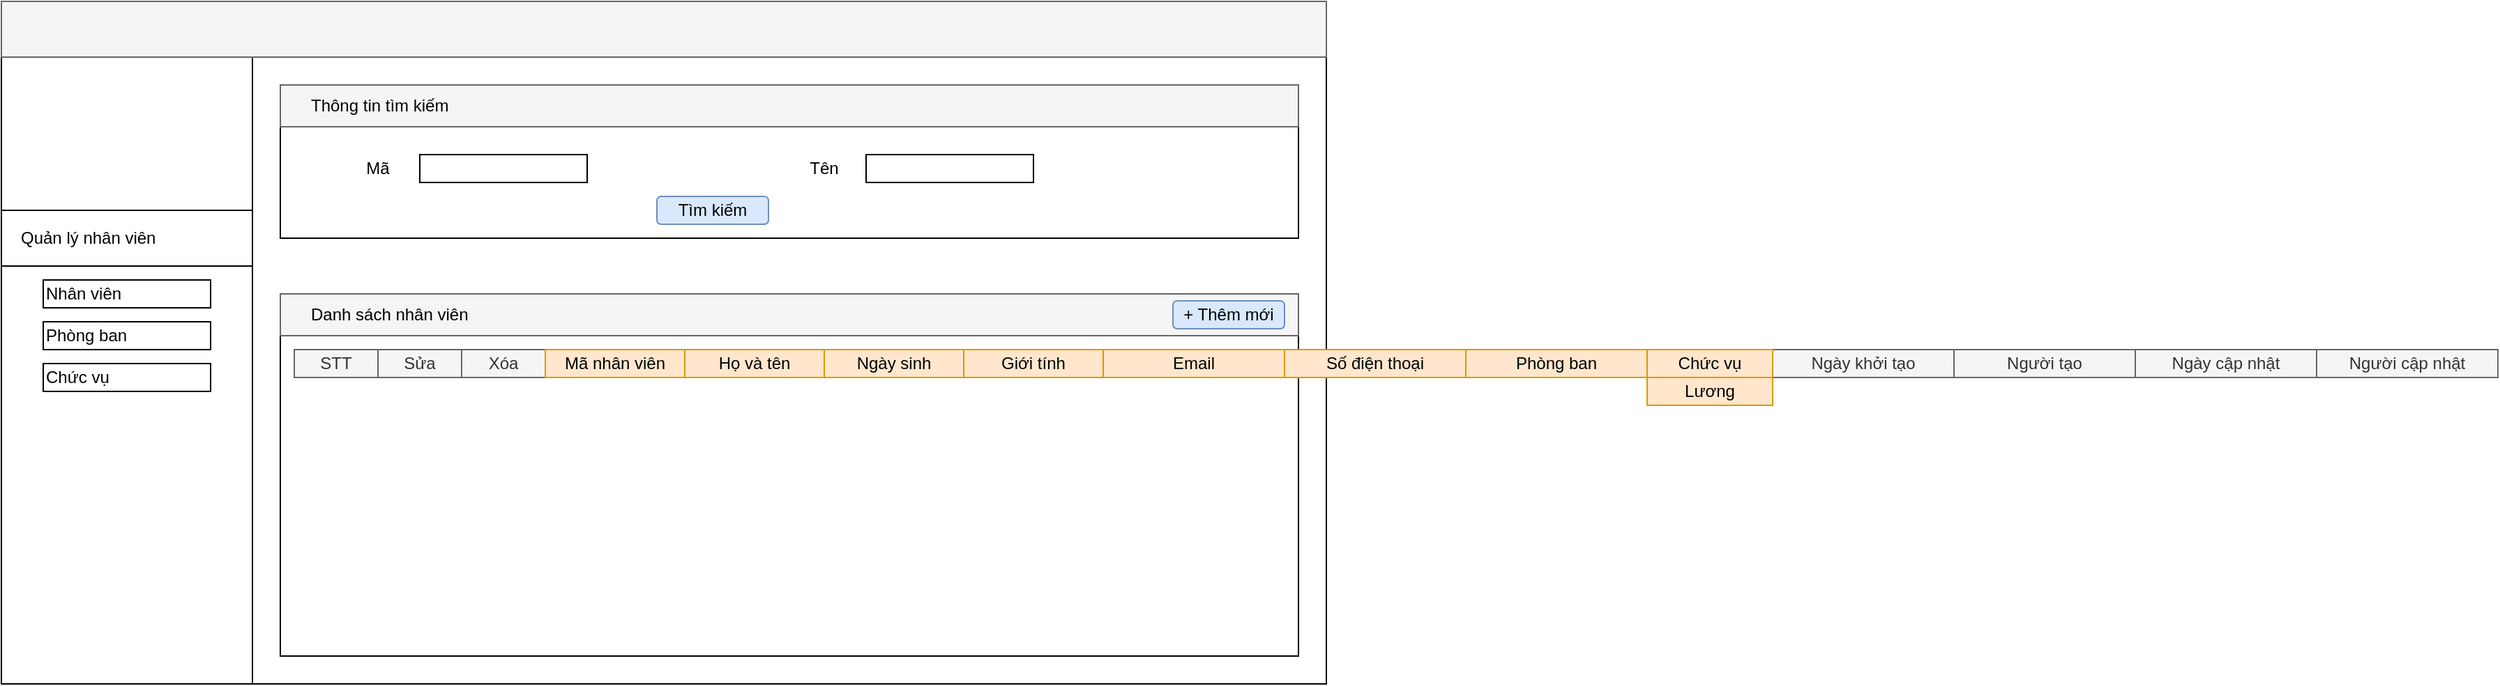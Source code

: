 <mxfile version="12.4.2" type="device" pages="1"><diagram id="30jAQxXXOu1NNSjfStHP" name="Page-1"><mxGraphModel dx="1038" dy="631" grid="1" gridSize="10" guides="1" tooltips="1" connect="1" arrows="1" fold="1" page="1" pageScale="1" pageWidth="850" pageHeight="1100" math="0" shadow="0"><root><mxCell id="0"/><mxCell id="1" parent="0"/><mxCell id="dG6haajufE8tw12kCWMV-1" value="" style="rounded=0;whiteSpace=wrap;html=1;" parent="1" vertex="1"><mxGeometry x="190" y="190" width="950" height="490" as="geometry"/></mxCell><mxCell id="dG6haajufE8tw12kCWMV-2" value="" style="rounded=0;whiteSpace=wrap;html=1;" parent="1" vertex="1"><mxGeometry x="190" y="190" width="180" height="490" as="geometry"/></mxCell><mxCell id="dG6haajufE8tw12kCWMV-3" value="Quản lý nhân viên" style="rounded=0;whiteSpace=wrap;html=1;align=left;spacingLeft=12;" parent="1" vertex="1"><mxGeometry x="190" y="340" width="180" height="40" as="geometry"/></mxCell><mxCell id="dG6haajufE8tw12kCWMV-12" value="Nhân viên" style="rounded=0;whiteSpace=wrap;html=1;align=left;" parent="1" vertex="1"><mxGeometry x="220" y="390" width="120" height="20" as="geometry"/></mxCell><mxCell id="dG6haajufE8tw12kCWMV-13" value="Phòng ban" style="rounded=0;whiteSpace=wrap;html=1;align=left;" parent="1" vertex="1"><mxGeometry x="220" y="420" width="120" height="20" as="geometry"/></mxCell><mxCell id="dG6haajufE8tw12kCWMV-14" value="Chức vụ" style="rounded=0;whiteSpace=wrap;html=1;align=left;" parent="1" vertex="1"><mxGeometry x="220" y="450" width="120" height="20" as="geometry"/></mxCell><mxCell id="dG6haajufE8tw12kCWMV-15" value="" style="rounded=0;whiteSpace=wrap;html=1;align=left;fillColor=#f5f5f5;strokeColor=#666666;fontColor=#333333;" parent="1" vertex="1"><mxGeometry x="190" y="190" width="950" height="40" as="geometry"/></mxCell><mxCell id="dG6haajufE8tw12kCWMV-16" value="" style="rounded=0;whiteSpace=wrap;html=1;align=left;" parent="1" vertex="1"><mxGeometry x="390" y="250" width="730" height="110" as="geometry"/></mxCell><mxCell id="dG6haajufE8tw12kCWMV-17" value="" style="rounded=0;whiteSpace=wrap;html=1;align=left;fillColor=#f5f5f5;strokeColor=#666666;fontColor=#333333;" parent="1" vertex="1"><mxGeometry x="390" y="250" width="730" height="30" as="geometry"/></mxCell><mxCell id="dG6haajufE8tw12kCWMV-18" value="Thông tin tìm kiếm" style="text;html=1;strokeColor=none;fillColor=none;align=left;verticalAlign=middle;whiteSpace=wrap;rounded=0;" parent="1" vertex="1"><mxGeometry x="410" y="255" width="130" height="20" as="geometry"/></mxCell><mxCell id="dG6haajufE8tw12kCWMV-19" value="" style="rounded=0;whiteSpace=wrap;html=1;align=left;" parent="1" vertex="1"><mxGeometry x="490" y="300" width="120" height="20" as="geometry"/></mxCell><mxCell id="dG6haajufE8tw12kCWMV-20" value="Mã" style="text;html=1;strokeColor=none;fillColor=none;align=center;verticalAlign=middle;whiteSpace=wrap;rounded=0;" parent="1" vertex="1"><mxGeometry x="440" y="300" width="40" height="20" as="geometry"/></mxCell><mxCell id="dG6haajufE8tw12kCWMV-21" value="Tên" style="text;html=1;strokeColor=none;fillColor=none;align=center;verticalAlign=middle;whiteSpace=wrap;rounded=0;" parent="1" vertex="1"><mxGeometry x="760" y="300" width="40" height="20" as="geometry"/></mxCell><mxCell id="dG6haajufE8tw12kCWMV-22" value="" style="rounded=0;whiteSpace=wrap;html=1;align=left;" parent="1" vertex="1"><mxGeometry x="810" y="300" width="120" height="20" as="geometry"/></mxCell><mxCell id="dG6haajufE8tw12kCWMV-23" value="Tìm kiếm" style="rounded=1;whiteSpace=wrap;html=1;align=center;fillColor=#dae8fc;strokeColor=#6c8ebf;" parent="1" vertex="1"><mxGeometry x="660" y="330" width="80" height="20" as="geometry"/></mxCell><mxCell id="dG6haajufE8tw12kCWMV-24" value="" style="rounded=0;whiteSpace=wrap;html=1;align=left;" parent="1" vertex="1"><mxGeometry x="390" y="400" width="730" height="260" as="geometry"/></mxCell><mxCell id="dG6haajufE8tw12kCWMV-26" value="" style="rounded=0;whiteSpace=wrap;html=1;align=left;fillColor=#f5f5f5;strokeColor=#666666;fontColor=#333333;" parent="1" vertex="1"><mxGeometry x="390" y="400" width="730" height="30" as="geometry"/></mxCell><mxCell id="dG6haajufE8tw12kCWMV-27" value="Danh sách nhân viên" style="text;html=1;strokeColor=none;fillColor=none;align=left;verticalAlign=middle;whiteSpace=wrap;rounded=0;" parent="1" vertex="1"><mxGeometry x="410" y="405" width="130" height="20" as="geometry"/></mxCell><mxCell id="dG6haajufE8tw12kCWMV-28" value="+ Thêm mới" style="rounded=1;whiteSpace=wrap;html=1;align=center;fillColor=#dae8fc;strokeColor=#6c8ebf;" parent="1" vertex="1"><mxGeometry x="1030" y="405" width="80" height="20" as="geometry"/></mxCell><mxCell id="dG6haajufE8tw12kCWMV-29" value="" style="rounded=0;whiteSpace=wrap;html=1;align=left;fillColor=#f5f5f5;strokeColor=#666666;fontColor=#333333;" parent="1" vertex="1"><mxGeometry x="400" y="440" width="710" height="20" as="geometry"/></mxCell><mxCell id="dG6haajufE8tw12kCWMV-30" value="STT" style="rounded=0;whiteSpace=wrap;html=1;align=center;fillColor=#f5f5f5;strokeColor=#666666;fontColor=#333333;" parent="1" vertex="1"><mxGeometry x="400" y="440" width="60" height="20" as="geometry"/></mxCell><mxCell id="dG6haajufE8tw12kCWMV-31" value="Sửa" style="rounded=0;whiteSpace=wrap;html=1;align=center;fillColor=#f5f5f5;strokeColor=#666666;fontColor=#333333;" parent="1" vertex="1"><mxGeometry x="460" y="440" width="60" height="20" as="geometry"/></mxCell><mxCell id="dG6haajufE8tw12kCWMV-32" value="Xóa" style="rounded=0;whiteSpace=wrap;html=1;align=center;fillColor=#f5f5f5;strokeColor=#666666;fontColor=#333333;" parent="1" vertex="1"><mxGeometry x="520" y="440" width="60" height="20" as="geometry"/></mxCell><mxCell id="dG6haajufE8tw12kCWMV-33" value="Mã nhân viên" style="rounded=0;whiteSpace=wrap;html=1;align=center;fillColor=#ffe6cc;strokeColor=#d79b00;" parent="1" vertex="1"><mxGeometry x="580" y="440" width="100" height="20" as="geometry"/></mxCell><mxCell id="dG6haajufE8tw12kCWMV-34" value="Họ và tên" style="rounded=0;whiteSpace=wrap;html=1;align=center;fillColor=#ffe6cc;strokeColor=#d79b00;" parent="1" vertex="1"><mxGeometry x="680" y="440" width="100" height="20" as="geometry"/></mxCell><mxCell id="dG6haajufE8tw12kCWMV-35" value="Ngày sinh" style="rounded=0;whiteSpace=wrap;html=1;align=center;fillColor=#ffe6cc;strokeColor=#d79b00;" parent="1" vertex="1"><mxGeometry x="780" y="440" width="100" height="20" as="geometry"/></mxCell><mxCell id="dG6haajufE8tw12kCWMV-36" value="Giới tính" style="rounded=0;whiteSpace=wrap;html=1;align=center;fillColor=#ffe6cc;strokeColor=#d79b00;" parent="1" vertex="1"><mxGeometry x="880" y="440" width="100" height="20" as="geometry"/></mxCell><mxCell id="dG6haajufE8tw12kCWMV-37" value="Email" style="rounded=0;whiteSpace=wrap;html=1;align=center;fillColor=#ffe6cc;strokeColor=#d79b00;" parent="1" vertex="1"><mxGeometry x="980" y="440" width="130" height="20" as="geometry"/></mxCell><mxCell id="o5GVBtcL-mRbG_u13phE-1" value="Số điện thoại" style="rounded=0;whiteSpace=wrap;html=1;align=center;fillColor=#ffe6cc;strokeColor=#d79b00;" vertex="1" parent="1"><mxGeometry x="1110" y="440" width="130" height="20" as="geometry"/></mxCell><mxCell id="o5GVBtcL-mRbG_u13phE-4" value="Ngày khởi tạo" style="rounded=0;whiteSpace=wrap;html=1;align=center;fillColor=#f5f5f5;strokeColor=#666666;fontColor=#333333;" vertex="1" parent="1"><mxGeometry x="1460" y="440" width="130" height="20" as="geometry"/></mxCell><mxCell id="o5GVBtcL-mRbG_u13phE-6" value="Người tạo" style="rounded=0;whiteSpace=wrap;html=1;align=center;fillColor=#f5f5f5;strokeColor=#666666;fontColor=#333333;" vertex="1" parent="1"><mxGeometry x="1590" y="440" width="130" height="20" as="geometry"/></mxCell><mxCell id="o5GVBtcL-mRbG_u13phE-8" value="Ngày cập nhật" style="rounded=0;whiteSpace=wrap;html=1;align=center;fillColor=#f5f5f5;strokeColor=#666666;fontColor=#333333;" vertex="1" parent="1"><mxGeometry x="1720" y="440" width="130" height="20" as="geometry"/></mxCell><mxCell id="o5GVBtcL-mRbG_u13phE-11" value="Người cập nhật" style="rounded=0;whiteSpace=wrap;html=1;align=center;fillColor=#f5f5f5;strokeColor=#666666;fontColor=#333333;" vertex="1" parent="1"><mxGeometry x="1850" y="440" width="130" height="20" as="geometry"/></mxCell><mxCell id="o5GVBtcL-mRbG_u13phE-12" value="Phòng ban" style="rounded=0;whiteSpace=wrap;html=1;align=center;fillColor=#ffe6cc;strokeColor=#d79b00;" vertex="1" parent="1"><mxGeometry x="1240" y="440" width="130" height="20" as="geometry"/></mxCell><mxCell id="o5GVBtcL-mRbG_u13phE-13" value="Chức vụ" style="rounded=0;whiteSpace=wrap;html=1;align=center;fillColor=#ffe6cc;strokeColor=#d79b00;" vertex="1" parent="1"><mxGeometry x="1370" y="440" width="90" height="20" as="geometry"/></mxCell><mxCell id="o5GVBtcL-mRbG_u13phE-14" value="Lương" style="rounded=0;whiteSpace=wrap;html=1;align=center;fillColor=#ffe6cc;strokeColor=#d79b00;" vertex="1" parent="1"><mxGeometry x="1370" y="460" width="90" height="20" as="geometry"/></mxCell></root></mxGraphModel></diagram></mxfile>